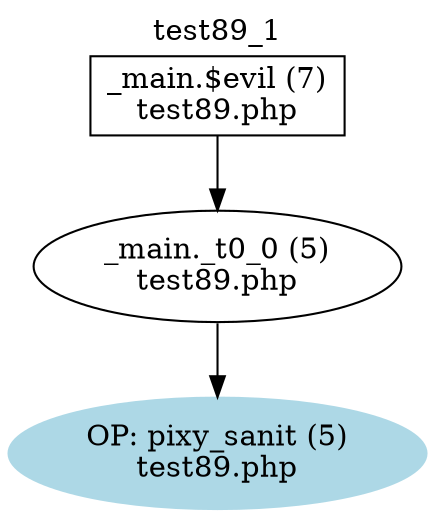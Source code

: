 digraph cfg {
  label="test89_1";
  labelloc=t;
  n1 [shape=box, label="_main.$evil (7)\ntest89.php"];
  n2 [shape=ellipse, label="_main._t0_0 (5)\ntest89.php"];
  n3 [shape=ellipse, label="OP: pixy_sanit (5)\ntest89.php",style=filled,color=lightblue];
  n1 -> n2;
  n2 -> n3;
}
